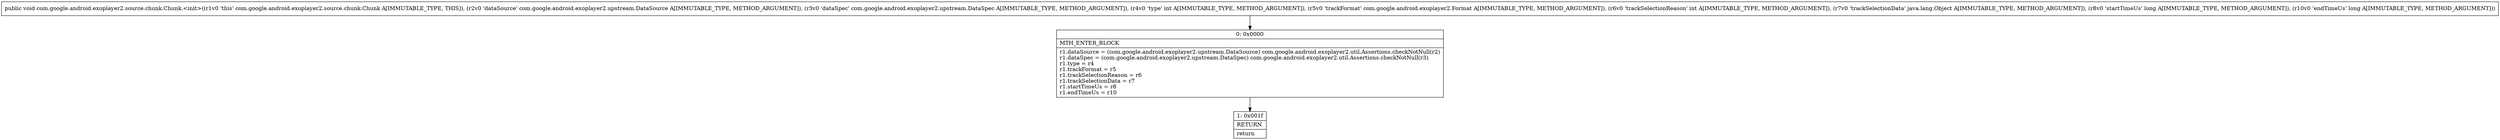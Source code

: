 digraph "CFG forcom.google.android.exoplayer2.source.chunk.Chunk.\<init\>(Lcom\/google\/android\/exoplayer2\/upstream\/DataSource;Lcom\/google\/android\/exoplayer2\/upstream\/DataSpec;ILcom\/google\/android\/exoplayer2\/Format;ILjava\/lang\/Object;JJ)V" {
Node_0 [shape=record,label="{0\:\ 0x0000|MTH_ENTER_BLOCK\l|r1.dataSource = (com.google.android.exoplayer2.upstream.DataSource) com.google.android.exoplayer2.util.Assertions.checkNotNull(r2)\lr1.dataSpec = (com.google.android.exoplayer2.upstream.DataSpec) com.google.android.exoplayer2.util.Assertions.checkNotNull(r3)\lr1.type = r4\lr1.trackFormat = r5\lr1.trackSelectionReason = r6\lr1.trackSelectionData = r7\lr1.startTimeUs = r8\lr1.endTimeUs = r10\l}"];
Node_1 [shape=record,label="{1\:\ 0x001f|RETURN\l|return\l}"];
MethodNode[shape=record,label="{public void com.google.android.exoplayer2.source.chunk.Chunk.\<init\>((r1v0 'this' com.google.android.exoplayer2.source.chunk.Chunk A[IMMUTABLE_TYPE, THIS]), (r2v0 'dataSource' com.google.android.exoplayer2.upstream.DataSource A[IMMUTABLE_TYPE, METHOD_ARGUMENT]), (r3v0 'dataSpec' com.google.android.exoplayer2.upstream.DataSpec A[IMMUTABLE_TYPE, METHOD_ARGUMENT]), (r4v0 'type' int A[IMMUTABLE_TYPE, METHOD_ARGUMENT]), (r5v0 'trackFormat' com.google.android.exoplayer2.Format A[IMMUTABLE_TYPE, METHOD_ARGUMENT]), (r6v0 'trackSelectionReason' int A[IMMUTABLE_TYPE, METHOD_ARGUMENT]), (r7v0 'trackSelectionData' java.lang.Object A[IMMUTABLE_TYPE, METHOD_ARGUMENT]), (r8v0 'startTimeUs' long A[IMMUTABLE_TYPE, METHOD_ARGUMENT]), (r10v0 'endTimeUs' long A[IMMUTABLE_TYPE, METHOD_ARGUMENT])) }"];
MethodNode -> Node_0;
Node_0 -> Node_1;
}

